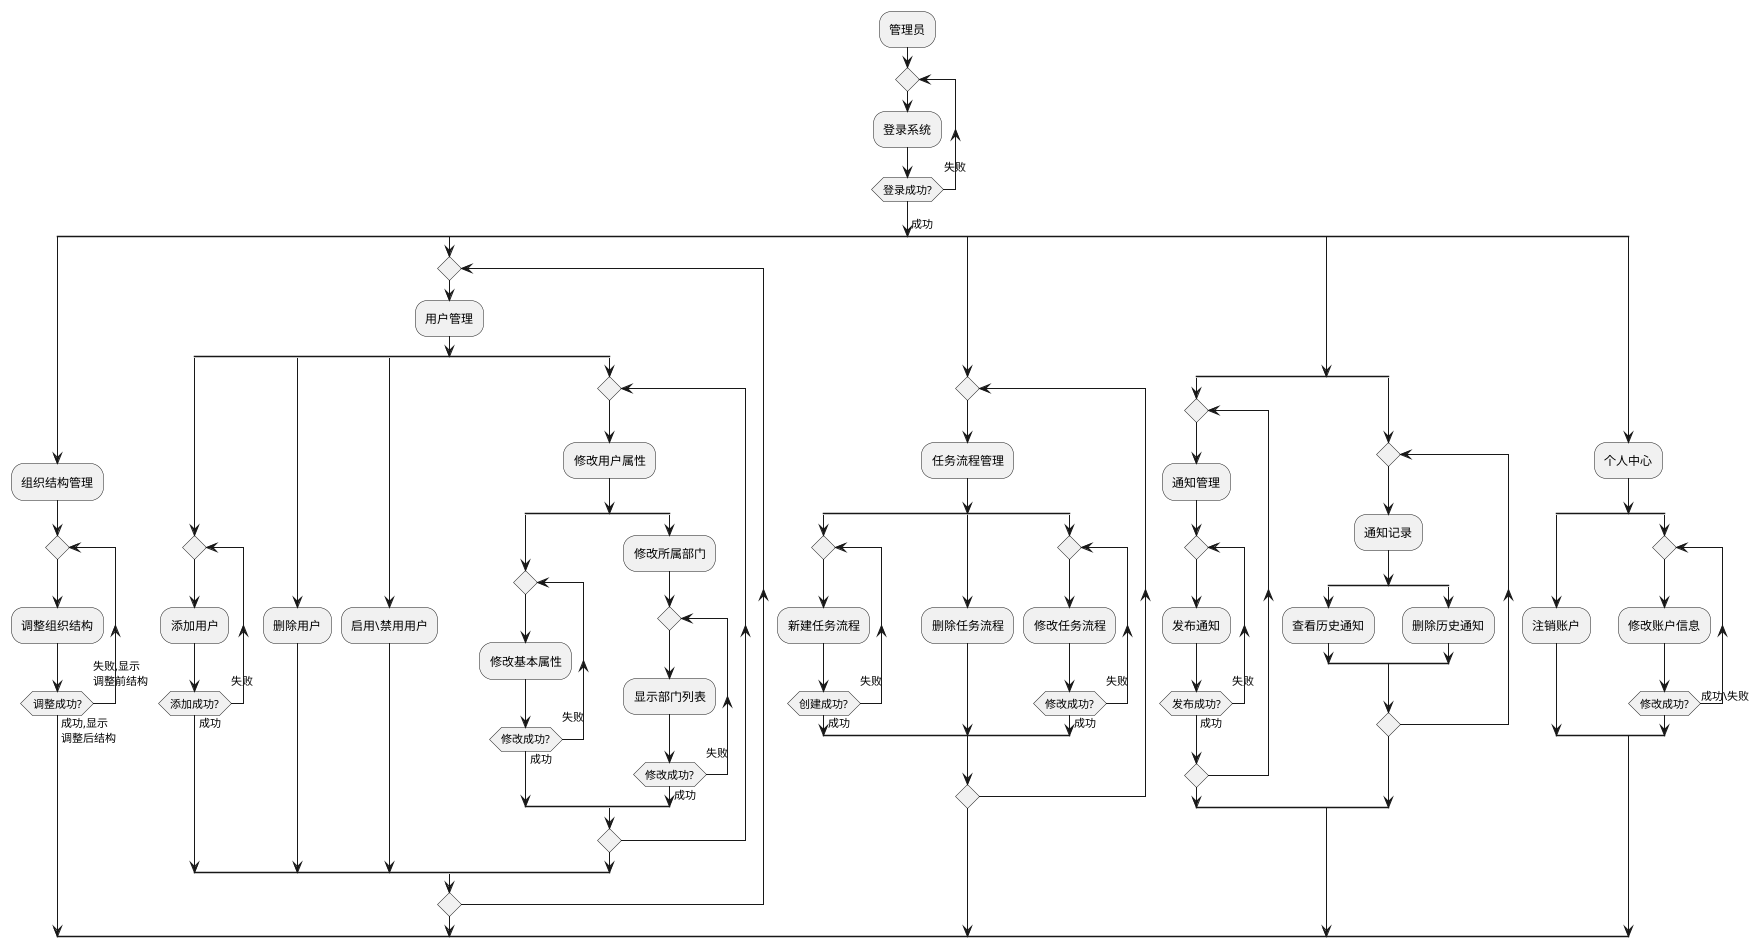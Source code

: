 @startuml
:管理员;
repeat
  :登录系统;
repeat while (登录成功?) is (失败\n) not (\n成功)
split
  :组织结构管理;
  repeat
    :调整组织结构;
  repeat while (调整成功?) is (失败,显示\n调整前结构\n) not (成功,显示\n调整后结构)
split again
  repeat
    :用户管理;
    split
      repeat 
        :添加用户;
      repeat while (添加成功?) is (失败\n) not (成功)
    split again
      :删除用户;
    split again
      :启用\禁用用户;
    split again
      repeat
        :修改用户属性;
          split
            repeat
              :修改基本属性;
            repeat while (修改成功?) is (失败\n) not (成功)
          split again
            :修改所属部门;
            repeat 
              :显示部门列表;
            repeat while (修改成功?) is (失败\n) not (成功)
          end split
      repeat while
    end split
  repeat while
split again
  repeat 
    :任务流程管理;
    split
      repeat
        :新建任务流程;
      repeat while (创建成功?) is (失败\n) not (成功)
    split again
      :删除任务流程;
    split again
      repeat
        :修改任务流程;
      repeat while (修改成功?) is (失败\n) not (成功)
    end split
  repeat while
split again
  split
    repeat
      :通知管理;
      repeat
        :发布通知;
      repeat while (发布成功?) is (失败\n) not (成功)
    repeat while
  split again
    repeat
      :通知记录;
      split
        :查看历史通知;
      split again
        :删除历史通知;
      end split
    repeat while
  end split
split again
  :个人中心;
  split
    :注销账户;
  split again
    repeat
      :修改账户信息;
    repeat while (修改成功?) is (成功\失败)
  end split
end split
@enduml
